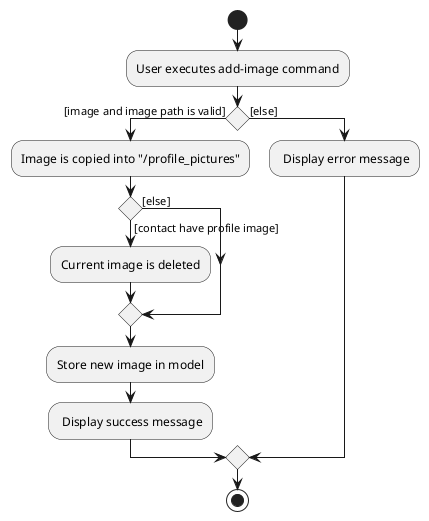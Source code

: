 @startuml
start
:User executes add-image command;
'Since the beta syntax does not support placing the condition outside the
'diamond we place it as the true branch instead.

if () then ([image and image path is valid])
    :Image is copied into "/profile_pictures";
    if () then ([contact have profile image])
        :Current image is deleted;
    else ([else])
    endif
    :Store new image in model;
    : Display success message;
else ([else])
    : Display error message;
endif
stop
@enduml

